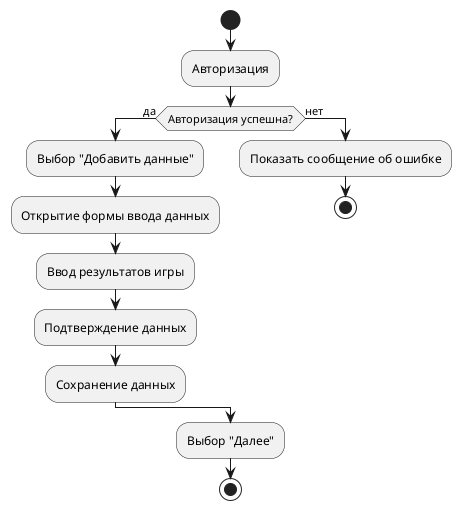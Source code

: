@startuml
|Пользователь|
start
:Авторизация;
if (Авторизация успешна?) then (да)
  :Выбор "Добавить данные";
  :Открытие формы ввода данных;
  :Ввод результатов игры;
  :Подтверждение данных;
  :Сохранение данных;
else (нет)
  :Показать сообщение об ошибке;
  stop
endif
:Выбор "Далее";
stop
@enduml